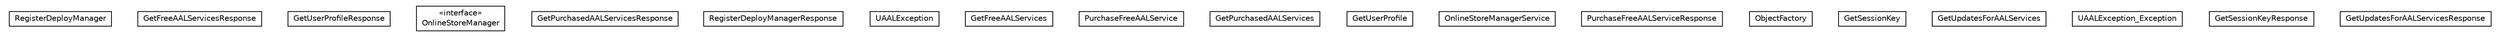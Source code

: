 #!/usr/local/bin/dot
#
# Class diagram 
# Generated by UMLGraph version R5_6-24-gf6e263 (http://www.umlgraph.org/)
#

digraph G {
	edge [fontname="Helvetica",fontsize=10,labelfontname="Helvetica",labelfontsize=10];
	node [fontname="Helvetica",fontsize=10,shape=plaintext];
	nodesep=0.25;
	ranksep=0.5;
	// org.universAAL.commerce.ustore.tools.RegisterDeployManager
	c1473141 [label=<<table title="org.universAAL.commerce.ustore.tools.RegisterDeployManager" border="0" cellborder="1" cellspacing="0" cellpadding="2" port="p" href="./RegisterDeployManager.html">
		<tr><td><table border="0" cellspacing="0" cellpadding="1">
<tr><td align="center" balign="center"> RegisterDeployManager </td></tr>
		</table></td></tr>
		</table>>, URL="./RegisterDeployManager.html", fontname="Helvetica", fontcolor="black", fontsize=10.0];
	// org.universAAL.commerce.ustore.tools.GetFreeAALServicesResponse
	c1473142 [label=<<table title="org.universAAL.commerce.ustore.tools.GetFreeAALServicesResponse" border="0" cellborder="1" cellspacing="0" cellpadding="2" port="p" href="./GetFreeAALServicesResponse.html">
		<tr><td><table border="0" cellspacing="0" cellpadding="1">
<tr><td align="center" balign="center"> GetFreeAALServicesResponse </td></tr>
		</table></td></tr>
		</table>>, URL="./GetFreeAALServicesResponse.html", fontname="Helvetica", fontcolor="black", fontsize=10.0];
	// org.universAAL.commerce.ustore.tools.GetUserProfileResponse
	c1473143 [label=<<table title="org.universAAL.commerce.ustore.tools.GetUserProfileResponse" border="0" cellborder="1" cellspacing="0" cellpadding="2" port="p" href="./GetUserProfileResponse.html">
		<tr><td><table border="0" cellspacing="0" cellpadding="1">
<tr><td align="center" balign="center"> GetUserProfileResponse </td></tr>
		</table></td></tr>
		</table>>, URL="./GetUserProfileResponse.html", fontname="Helvetica", fontcolor="black", fontsize=10.0];
	// org.universAAL.commerce.ustore.tools.OnlineStoreManager
	c1473144 [label=<<table title="org.universAAL.commerce.ustore.tools.OnlineStoreManager" border="0" cellborder="1" cellspacing="0" cellpadding="2" port="p" href="./OnlineStoreManager.html">
		<tr><td><table border="0" cellspacing="0" cellpadding="1">
<tr><td align="center" balign="center"> &#171;interface&#187; </td></tr>
<tr><td align="center" balign="center"> OnlineStoreManager </td></tr>
		</table></td></tr>
		</table>>, URL="./OnlineStoreManager.html", fontname="Helvetica", fontcolor="black", fontsize=10.0];
	// org.universAAL.commerce.ustore.tools.GetPurchasedAALServicesResponse
	c1473145 [label=<<table title="org.universAAL.commerce.ustore.tools.GetPurchasedAALServicesResponse" border="0" cellborder="1" cellspacing="0" cellpadding="2" port="p" href="./GetPurchasedAALServicesResponse.html">
		<tr><td><table border="0" cellspacing="0" cellpadding="1">
<tr><td align="center" balign="center"> GetPurchasedAALServicesResponse </td></tr>
		</table></td></tr>
		</table>>, URL="./GetPurchasedAALServicesResponse.html", fontname="Helvetica", fontcolor="black", fontsize=10.0];
	// org.universAAL.commerce.ustore.tools.RegisterDeployManagerResponse
	c1473146 [label=<<table title="org.universAAL.commerce.ustore.tools.RegisterDeployManagerResponse" border="0" cellborder="1" cellspacing="0" cellpadding="2" port="p" href="./RegisterDeployManagerResponse.html">
		<tr><td><table border="0" cellspacing="0" cellpadding="1">
<tr><td align="center" balign="center"> RegisterDeployManagerResponse </td></tr>
		</table></td></tr>
		</table>>, URL="./RegisterDeployManagerResponse.html", fontname="Helvetica", fontcolor="black", fontsize=10.0];
	// org.universAAL.commerce.ustore.tools.UAALException
	c1473147 [label=<<table title="org.universAAL.commerce.ustore.tools.UAALException" border="0" cellborder="1" cellspacing="0" cellpadding="2" port="p" href="./UAALException.html">
		<tr><td><table border="0" cellspacing="0" cellpadding="1">
<tr><td align="center" balign="center"> UAALException </td></tr>
		</table></td></tr>
		</table>>, URL="./UAALException.html", fontname="Helvetica", fontcolor="black", fontsize=10.0];
	// org.universAAL.commerce.ustore.tools.GetFreeAALServices
	c1473148 [label=<<table title="org.universAAL.commerce.ustore.tools.GetFreeAALServices" border="0" cellborder="1" cellspacing="0" cellpadding="2" port="p" href="./GetFreeAALServices.html">
		<tr><td><table border="0" cellspacing="0" cellpadding="1">
<tr><td align="center" balign="center"> GetFreeAALServices </td></tr>
		</table></td></tr>
		</table>>, URL="./GetFreeAALServices.html", fontname="Helvetica", fontcolor="black", fontsize=10.0];
	// org.universAAL.commerce.ustore.tools.PurchaseFreeAALService
	c1473149 [label=<<table title="org.universAAL.commerce.ustore.tools.PurchaseFreeAALService" border="0" cellborder="1" cellspacing="0" cellpadding="2" port="p" href="./PurchaseFreeAALService.html">
		<tr><td><table border="0" cellspacing="0" cellpadding="1">
<tr><td align="center" balign="center"> PurchaseFreeAALService </td></tr>
		</table></td></tr>
		</table>>, URL="./PurchaseFreeAALService.html", fontname="Helvetica", fontcolor="black", fontsize=10.0];
	// org.universAAL.commerce.ustore.tools.GetPurchasedAALServices
	c1473150 [label=<<table title="org.universAAL.commerce.ustore.tools.GetPurchasedAALServices" border="0" cellborder="1" cellspacing="0" cellpadding="2" port="p" href="./GetPurchasedAALServices.html">
		<tr><td><table border="0" cellspacing="0" cellpadding="1">
<tr><td align="center" balign="center"> GetPurchasedAALServices </td></tr>
		</table></td></tr>
		</table>>, URL="./GetPurchasedAALServices.html", fontname="Helvetica", fontcolor="black", fontsize=10.0];
	// org.universAAL.commerce.ustore.tools.GetUserProfile
	c1473151 [label=<<table title="org.universAAL.commerce.ustore.tools.GetUserProfile" border="0" cellborder="1" cellspacing="0" cellpadding="2" port="p" href="./GetUserProfile.html">
		<tr><td><table border="0" cellspacing="0" cellpadding="1">
<tr><td align="center" balign="center"> GetUserProfile </td></tr>
		</table></td></tr>
		</table>>, URL="./GetUserProfile.html", fontname="Helvetica", fontcolor="black", fontsize=10.0];
	// org.universAAL.commerce.ustore.tools.OnlineStoreManagerService
	c1473152 [label=<<table title="org.universAAL.commerce.ustore.tools.OnlineStoreManagerService" border="0" cellborder="1" cellspacing="0" cellpadding="2" port="p" href="./OnlineStoreManagerService.html">
		<tr><td><table border="0" cellspacing="0" cellpadding="1">
<tr><td align="center" balign="center"> OnlineStoreManagerService </td></tr>
		</table></td></tr>
		</table>>, URL="./OnlineStoreManagerService.html", fontname="Helvetica", fontcolor="black", fontsize=10.0];
	// org.universAAL.commerce.ustore.tools.PurchaseFreeAALServiceResponse
	c1473153 [label=<<table title="org.universAAL.commerce.ustore.tools.PurchaseFreeAALServiceResponse" border="0" cellborder="1" cellspacing="0" cellpadding="2" port="p" href="./PurchaseFreeAALServiceResponse.html">
		<tr><td><table border="0" cellspacing="0" cellpadding="1">
<tr><td align="center" balign="center"> PurchaseFreeAALServiceResponse </td></tr>
		</table></td></tr>
		</table>>, URL="./PurchaseFreeAALServiceResponse.html", fontname="Helvetica", fontcolor="black", fontsize=10.0];
	// org.universAAL.commerce.ustore.tools.ObjectFactory
	c1473154 [label=<<table title="org.universAAL.commerce.ustore.tools.ObjectFactory" border="0" cellborder="1" cellspacing="0" cellpadding="2" port="p" href="./ObjectFactory.html">
		<tr><td><table border="0" cellspacing="0" cellpadding="1">
<tr><td align="center" balign="center"> ObjectFactory </td></tr>
		</table></td></tr>
		</table>>, URL="./ObjectFactory.html", fontname="Helvetica", fontcolor="black", fontsize=10.0];
	// org.universAAL.commerce.ustore.tools.GetSessionKey
	c1473155 [label=<<table title="org.universAAL.commerce.ustore.tools.GetSessionKey" border="0" cellborder="1" cellspacing="0" cellpadding="2" port="p" href="./GetSessionKey.html">
		<tr><td><table border="0" cellspacing="0" cellpadding="1">
<tr><td align="center" balign="center"> GetSessionKey </td></tr>
		</table></td></tr>
		</table>>, URL="./GetSessionKey.html", fontname="Helvetica", fontcolor="black", fontsize=10.0];
	// org.universAAL.commerce.ustore.tools.GetUpdatesForAALServices
	c1473156 [label=<<table title="org.universAAL.commerce.ustore.tools.GetUpdatesForAALServices" border="0" cellborder="1" cellspacing="0" cellpadding="2" port="p" href="./GetUpdatesForAALServices.html">
		<tr><td><table border="0" cellspacing="0" cellpadding="1">
<tr><td align="center" balign="center"> GetUpdatesForAALServices </td></tr>
		</table></td></tr>
		</table>>, URL="./GetUpdatesForAALServices.html", fontname="Helvetica", fontcolor="black", fontsize=10.0];
	// org.universAAL.commerce.ustore.tools.UAALException_Exception
	c1473157 [label=<<table title="org.universAAL.commerce.ustore.tools.UAALException_Exception" border="0" cellborder="1" cellspacing="0" cellpadding="2" port="p" href="./UAALException_Exception.html">
		<tr><td><table border="0" cellspacing="0" cellpadding="1">
<tr><td align="center" balign="center"> UAALException_Exception </td></tr>
		</table></td></tr>
		</table>>, URL="./UAALException_Exception.html", fontname="Helvetica", fontcolor="black", fontsize=10.0];
	// org.universAAL.commerce.ustore.tools.GetSessionKeyResponse
	c1473158 [label=<<table title="org.universAAL.commerce.ustore.tools.GetSessionKeyResponse" border="0" cellborder="1" cellspacing="0" cellpadding="2" port="p" href="./GetSessionKeyResponse.html">
		<tr><td><table border="0" cellspacing="0" cellpadding="1">
<tr><td align="center" balign="center"> GetSessionKeyResponse </td></tr>
		</table></td></tr>
		</table>>, URL="./GetSessionKeyResponse.html", fontname="Helvetica", fontcolor="black", fontsize=10.0];
	// org.universAAL.commerce.ustore.tools.GetUpdatesForAALServicesResponse
	c1473159 [label=<<table title="org.universAAL.commerce.ustore.tools.GetUpdatesForAALServicesResponse" border="0" cellborder="1" cellspacing="0" cellpadding="2" port="p" href="./GetUpdatesForAALServicesResponse.html">
		<tr><td><table border="0" cellspacing="0" cellpadding="1">
<tr><td align="center" balign="center"> GetUpdatesForAALServicesResponse </td></tr>
		</table></td></tr>
		</table>>, URL="./GetUpdatesForAALServicesResponse.html", fontname="Helvetica", fontcolor="black", fontsize=10.0];
}

